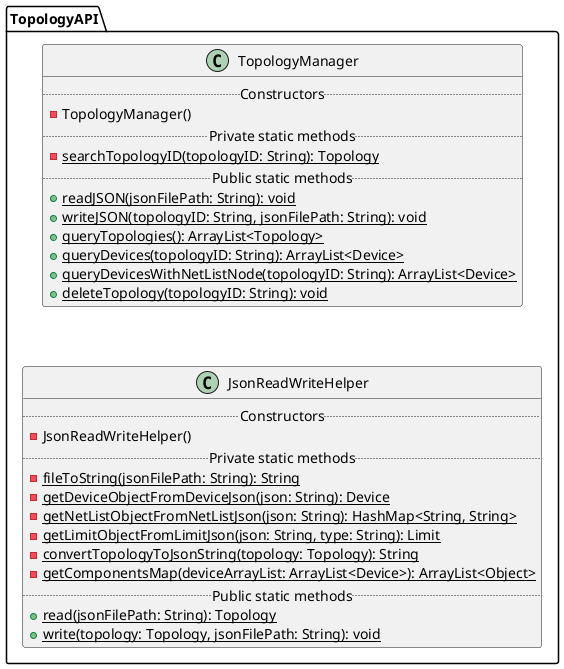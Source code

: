 @startuml TopologyManager

package TopologyAPI {
    class JsonReadWriteHelper {
        .. Constructors ..
        - JsonReadWriteHelper()
        .. Private static methods ..
        - {static} fileToString(jsonFilePath: String): String
        - {static} getDeviceObjectFromDeviceJson(json: String): Device
        - {static} getNetListObjectFromNetListJson(json: String): HashMap<String, String>
        - {static} getLimitObjectFromLimitJson(json: String, type: String): Limit
        - {static} convertTopologyToJsonString(topology: Topology): String
        - {static} getComponentsMap(deviceArrayList: ArrayList<Device>): ArrayList<Object>
        .. Public static methods ..
        + {static} read(jsonFilePath: String): Topology
        + {static} write(topology: Topology, jsonFilePath: String): void
    }

    class TopologyManager {
        .. Constructors ..
        - TopologyManager()
        .. Private static methods ..
        - {static} searchTopologyID(topologyID: String): Topology
        .. Public static methods ..
        + {static} readJSON(jsonFilePath: String): void
        + {static} writeJSON(topologyID: String, jsonFilePath: String): void
        + {static} queryTopologies(): ArrayList<Topology>
        + {static} queryDevices(topologyID: String): ArrayList<Device>
        + {static} queryDevicesWithNetListNode(topologyID: String): ArrayList<Device>
        + {static} deleteTopology(topologyID: String): void
    }
    JsonReadWriteHelper -up[hidden]->TopologyManager
}

@enduml